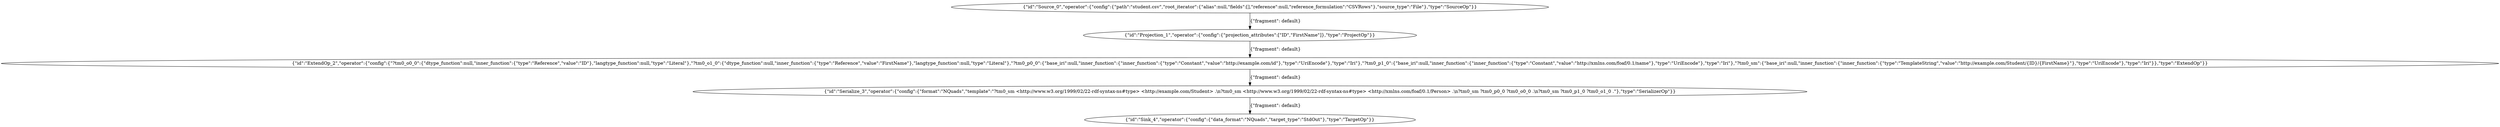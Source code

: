 digraph {
    0 [ label = "{\"id\":\"Source_0\",\"operator\":{\"config\":{\"path\":\"student.csv\",\"root_iterator\":{\"alias\":null,\"fields\":[],\"reference\":null,\"reference_formulation\":\"CSVRows\"},\"source_type\":\"File\"},\"type\":\"SourceOp\"}}" ]
    1 [ label = "{\"id\":\"Projection_1\",\"operator\":{\"config\":{\"projection_attributes\":[\"ID\",\"FirstName\"]},\"type\":\"ProjectOp\"}}" ]
    2 [ label = "{\"id\":\"ExtendOp_2\",\"operator\":{\"config\":{\"?tm0_o0_0\":{\"dtype_function\":null,\"inner_function\":{\"type\":\"Reference\",\"value\":\"ID\"},\"langtype_function\":null,\"type\":\"Literal\"},\"?tm0_o1_0\":{\"dtype_function\":null,\"inner_function\":{\"type\":\"Reference\",\"value\":\"FirstName\"},\"langtype_function\":null,\"type\":\"Literal\"},\"?tm0_p0_0\":{\"base_iri\":null,\"inner_function\":{\"inner_function\":{\"type\":\"Constant\",\"value\":\"http://example.com/id\"},\"type\":\"UriEncode\"},\"type\":\"Iri\"},\"?tm0_p1_0\":{\"base_iri\":null,\"inner_function\":{\"inner_function\":{\"type\":\"Constant\",\"value\":\"http://xmlns.com/foaf/0.1/name\"},\"type\":\"UriEncode\"},\"type\":\"Iri\"},\"?tm0_sm\":{\"base_iri\":null,\"inner_function\":{\"inner_function\":{\"type\":\"TemplateString\",\"value\":\"http://example.com/Student/{ID}/{FirstName}\"},\"type\":\"UriEncode\"},\"type\":\"Iri\"}},\"type\":\"ExtendOp\"}}" ]
    3 [ label = "{\"id\":\"Serialize_3\",\"operator\":{\"config\":{\"format\":\"NQuads\",\"template\":\"?tm0_sm <http://www.w3.org/1999/02/22-rdf-syntax-ns#type> <http://example.com/Student> .\\n?tm0_sm <http://www.w3.org/1999/02/22-rdf-syntax-ns#type> <http://xmlns.com/foaf/0.1/Person> .\\n?tm0_sm ?tm0_p0_0 ?tm0_o0_0 .\\n?tm0_sm ?tm0_p1_0 ?tm0_o1_0 .\"},\"type\":\"SerializerOp\"}}" ]
    4 [ label = "{\"id\":\"Sink_4\",\"operator\":{\"config\":{\"data_format\":\"NQuads\",\"target_type\":\"StdOut\"},\"type\":\"TargetOp\"}}" ]
    0 -> 1 [ label = "{\"fragment\": default}" ]
    1 -> 2 [ label = "{\"fragment\": default}" ]
    2 -> 3 [ label = "{\"fragment\": default}" ]
    3 -> 4 [ label = "{\"fragment\": default}" ]
}
